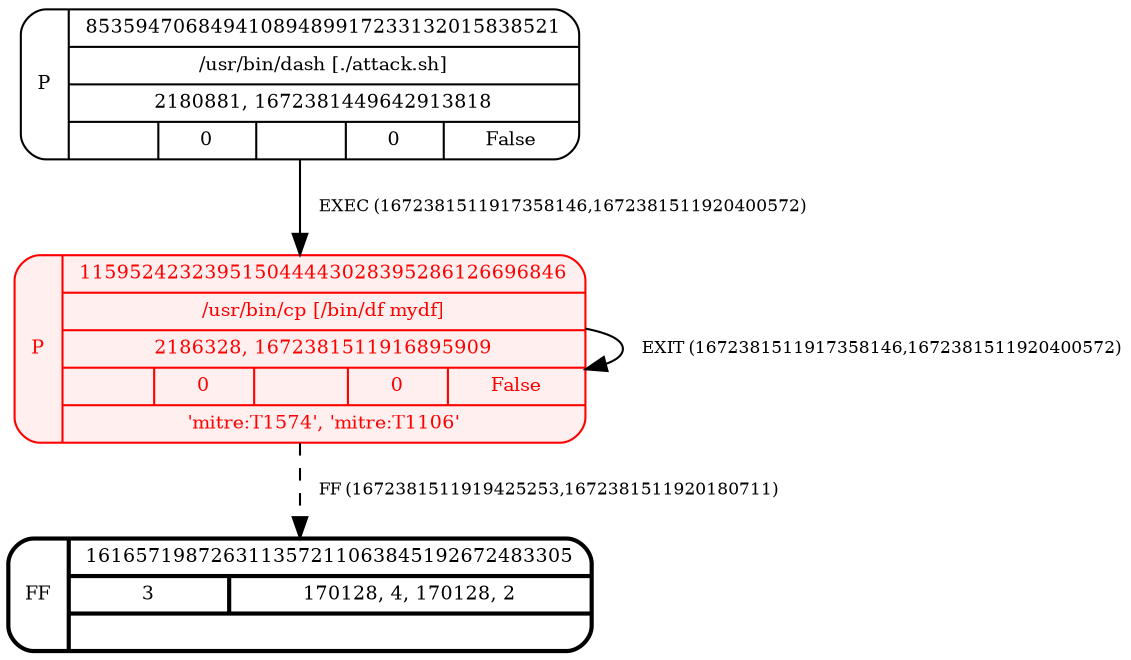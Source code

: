 digraph graphlet {
	graph [overlap=scale rankdir=TD splines=true]
	node [fontsize=9 shape=Mrecord]
	edge [fontsize=8]
	115952423239515044443028395286126696846 [label="P|{115952423239515044443028395286126696846|{/usr/bin/cp [/bin/df mydf]}|{2186328, 1672381511916895909}|{<NA>|0|<NA>|0|False}|{{'mitre:T1574', 'mitre:T1106'}}}" color=red fillcolor="#ff000010" fontcolor=red style=filled]
	85359470684941089489917233132015838521 [label="P|{85359470684941089489917233132015838521|{/usr/bin/dash [./attack.sh]}|{2180881, 1672381449642913818}|{<NA>|0|<NA>|0|False}}"]
	161657198726311357211063845192672483305 [label="FF|{161657198726311357211063845192672483305|{3|170128, 4, 170128, 2}|{}}" style=bold]
	115952423239515044443028395286126696846 -> 161657198726311357211063845192672483305 [label="    FF (1672381511919425253,1672381511920180711)" style=dashed]
	115952423239515044443028395286126696846 -> 115952423239515044443028395286126696846 [label="    EXIT (1672381511917358146,1672381511920400572)"]
	85359470684941089489917233132015838521 -> 115952423239515044443028395286126696846 [label="    EXEC (1672381511917358146,1672381511920400572)"]
}

